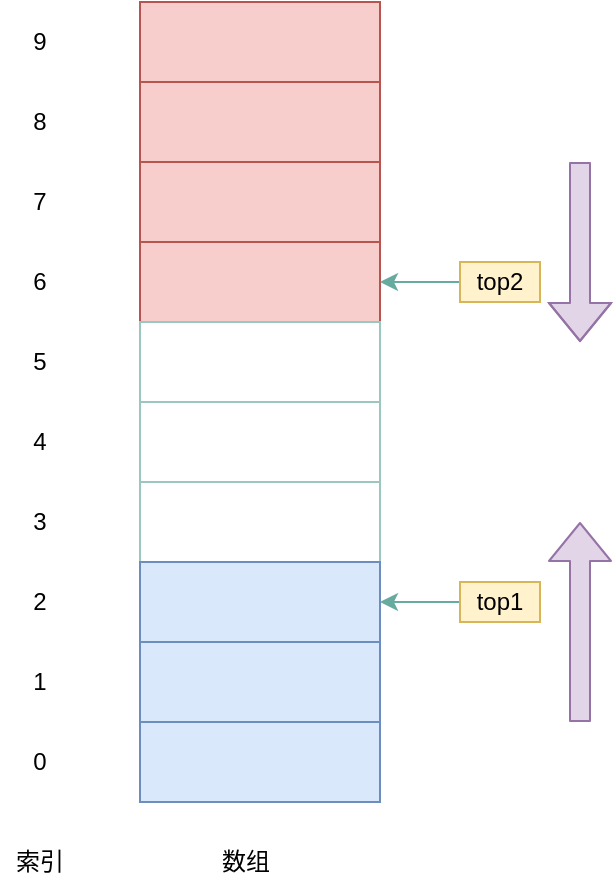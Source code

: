 <mxfile version="12.3.2" type="device" pages="1"><diagram id="Q98RCNjngxEsO4y_ILc-" name="Page-1"><mxGraphModel dx="946" dy="600" grid="1" gridSize="10" guides="1" tooltips="1" connect="1" arrows="1" fold="1" page="1" pageScale="1" pageWidth="827" pageHeight="1169" math="0" shadow="0"><root><mxCell id="0"/><mxCell id="1" parent="0"/><mxCell id="UFuRU1SD1LIcdkDpGnQ3-1" value="" style="rounded=0;whiteSpace=wrap;html=1;strokeColor=#b85450;fillColor=#f8cecc;" vertex="1" parent="1"><mxGeometry x="360" y="120" width="120" height="40" as="geometry"/></mxCell><mxCell id="UFuRU1SD1LIcdkDpGnQ3-2" value="" style="rounded=0;whiteSpace=wrap;html=1;strokeColor=#b85450;fillColor=#f8cecc;" vertex="1" parent="1"><mxGeometry x="360" y="160" width="120" height="40" as="geometry"/></mxCell><mxCell id="UFuRU1SD1LIcdkDpGnQ3-3" value="" style="rounded=0;whiteSpace=wrap;html=1;strokeColor=#9AC7BF;" vertex="1" parent="1"><mxGeometry x="360" y="200" width="120" height="40" as="geometry"/></mxCell><mxCell id="UFuRU1SD1LIcdkDpGnQ3-4" value="" style="rounded=0;whiteSpace=wrap;html=1;strokeColor=#9AC7BF;" vertex="1" parent="1"><mxGeometry x="360" y="240" width="120" height="40" as="geometry"/></mxCell><mxCell id="UFuRU1SD1LIcdkDpGnQ3-5" value="" style="rounded=0;whiteSpace=wrap;html=1;strokeColor=#9AC7BF;" vertex="1" parent="1"><mxGeometry x="360" y="280" width="120" height="40" as="geometry"/></mxCell><mxCell id="UFuRU1SD1LIcdkDpGnQ3-6" value="" style="rounded=0;whiteSpace=wrap;html=1;strokeColor=#6c8ebf;fillColor=#dae8fc;" vertex="1" parent="1"><mxGeometry x="360" y="320" width="120" height="40" as="geometry"/></mxCell><mxCell id="UFuRU1SD1LIcdkDpGnQ3-7" value="" style="rounded=0;whiteSpace=wrap;html=1;strokeColor=#6c8ebf;fillColor=#dae8fc;" vertex="1" parent="1"><mxGeometry x="360" y="360" width="120" height="40" as="geometry"/></mxCell><mxCell id="UFuRU1SD1LIcdkDpGnQ3-8" value="" style="rounded=0;whiteSpace=wrap;html=1;strokeColor=#6c8ebf;fillColor=#dae8fc;" vertex="1" parent="1"><mxGeometry x="360" y="400" width="120" height="40" as="geometry"/></mxCell><mxCell id="UFuRU1SD1LIcdkDpGnQ3-9" value="0" style="text;html=1;strokeColor=none;fillColor=none;align=center;verticalAlign=middle;whiteSpace=wrap;rounded=0;" vertex="1" parent="1"><mxGeometry x="290" y="410" width="40" height="20" as="geometry"/></mxCell><mxCell id="UFuRU1SD1LIcdkDpGnQ3-10" value="1" style="text;html=1;strokeColor=none;fillColor=none;align=center;verticalAlign=middle;whiteSpace=wrap;rounded=0;" vertex="1" parent="1"><mxGeometry x="290" y="370" width="40" height="20" as="geometry"/></mxCell><mxCell id="UFuRU1SD1LIcdkDpGnQ3-11" value="2" style="text;html=1;strokeColor=none;fillColor=none;align=center;verticalAlign=middle;whiteSpace=wrap;rounded=0;" vertex="1" parent="1"><mxGeometry x="290" y="330" width="40" height="20" as="geometry"/></mxCell><mxCell id="UFuRU1SD1LIcdkDpGnQ3-12" value="3" style="text;html=1;strokeColor=none;fillColor=none;align=center;verticalAlign=middle;whiteSpace=wrap;rounded=0;" vertex="1" parent="1"><mxGeometry x="290" y="290" width="40" height="20" as="geometry"/></mxCell><mxCell id="UFuRU1SD1LIcdkDpGnQ3-13" value="4" style="text;html=1;strokeColor=none;fillColor=none;align=center;verticalAlign=middle;whiteSpace=wrap;rounded=0;" vertex="1" parent="1"><mxGeometry x="290" y="250" width="40" height="20" as="geometry"/></mxCell><mxCell id="UFuRU1SD1LIcdkDpGnQ3-14" value="5" style="text;html=1;strokeColor=none;fillColor=none;align=center;verticalAlign=middle;whiteSpace=wrap;rounded=0;" vertex="1" parent="1"><mxGeometry x="290" y="210" width="40" height="20" as="geometry"/></mxCell><mxCell id="UFuRU1SD1LIcdkDpGnQ3-15" value="6" style="text;html=1;strokeColor=none;fillColor=none;align=center;verticalAlign=middle;whiteSpace=wrap;rounded=0;" vertex="1" parent="1"><mxGeometry x="290" y="170" width="40" height="20" as="geometry"/></mxCell><mxCell id="UFuRU1SD1LIcdkDpGnQ3-16" value="7" style="text;html=1;strokeColor=none;fillColor=none;align=center;verticalAlign=middle;whiteSpace=wrap;rounded=0;" vertex="1" parent="1"><mxGeometry x="290" y="130" width="40" height="20" as="geometry"/></mxCell><mxCell id="UFuRU1SD1LIcdkDpGnQ3-17" value="" style="rounded=0;whiteSpace=wrap;html=1;strokeColor=#b85450;fillColor=#f8cecc;" vertex="1" parent="1"><mxGeometry x="360" y="80" width="120" height="40" as="geometry"/></mxCell><mxCell id="UFuRU1SD1LIcdkDpGnQ3-18" value="8" style="text;html=1;strokeColor=none;fillColor=none;align=center;verticalAlign=middle;whiteSpace=wrap;rounded=0;" vertex="1" parent="1"><mxGeometry x="290" y="90" width="40" height="20" as="geometry"/></mxCell><mxCell id="UFuRU1SD1LIcdkDpGnQ3-19" value="" style="rounded=0;whiteSpace=wrap;html=1;strokeColor=#b85450;fillColor=#f8cecc;" vertex="1" parent="1"><mxGeometry x="360" y="40" width="120" height="40" as="geometry"/></mxCell><mxCell id="UFuRU1SD1LIcdkDpGnQ3-20" value="9" style="text;html=1;strokeColor=none;fillColor=none;align=center;verticalAlign=middle;whiteSpace=wrap;rounded=0;" vertex="1" parent="1"><mxGeometry x="290" y="50" width="40" height="20" as="geometry"/></mxCell><mxCell id="UFuRU1SD1LIcdkDpGnQ3-26" style="edgeStyle=orthogonalEdgeStyle;rounded=0;orthogonalLoop=1;jettySize=auto;html=1;entryX=1;entryY=0.5;entryDx=0;entryDy=0;strokeColor=#67AB9F;" edge="1" parent="1" source="UFuRU1SD1LIcdkDpGnQ3-23" target="UFuRU1SD1LIcdkDpGnQ3-6"><mxGeometry relative="1" as="geometry"/></mxCell><mxCell id="UFuRU1SD1LIcdkDpGnQ3-23" value="top1" style="text;html=1;strokeColor=#d6b656;fillColor=#fff2cc;align=center;verticalAlign=middle;whiteSpace=wrap;rounded=0;" vertex="1" parent="1"><mxGeometry x="520" y="330" width="40" height="20" as="geometry"/></mxCell><mxCell id="UFuRU1SD1LIcdkDpGnQ3-27" style="edgeStyle=orthogonalEdgeStyle;rounded=0;orthogonalLoop=1;jettySize=auto;html=1;entryX=1;entryY=0.5;entryDx=0;entryDy=0;strokeColor=#67AB9F;" edge="1" parent="1" source="UFuRU1SD1LIcdkDpGnQ3-24" target="UFuRU1SD1LIcdkDpGnQ3-2"><mxGeometry relative="1" as="geometry"/></mxCell><mxCell id="UFuRU1SD1LIcdkDpGnQ3-24" value="top2" style="text;html=1;strokeColor=#d6b656;fillColor=#fff2cc;align=center;verticalAlign=middle;whiteSpace=wrap;rounded=0;" vertex="1" parent="1"><mxGeometry x="520" y="170" width="40" height="20" as="geometry"/></mxCell><mxCell id="UFuRU1SD1LIcdkDpGnQ3-28" value="" style="shape=flexArrow;endArrow=classic;html=1;fillColor=#e1d5e7;strokeColor=#9673a6;" edge="1" parent="1"><mxGeometry width="50" height="50" relative="1" as="geometry"><mxPoint x="580" y="120" as="sourcePoint"/><mxPoint x="580" y="210" as="targetPoint"/><Array as="points"><mxPoint x="580" y="150"/></Array></mxGeometry></mxCell><mxCell id="UFuRU1SD1LIcdkDpGnQ3-29" value="" style="shape=flexArrow;endArrow=classic;html=1;fillColor=#e1d5e7;strokeColor=#9673a6;" edge="1" parent="1"><mxGeometry width="50" height="50" relative="1" as="geometry"><mxPoint x="580" y="400" as="sourcePoint"/><mxPoint x="580" y="300" as="targetPoint"/></mxGeometry></mxCell><mxCell id="UFuRU1SD1LIcdkDpGnQ3-30" value="索引" style="text;html=1;strokeColor=none;fillColor=none;align=center;verticalAlign=middle;whiteSpace=wrap;rounded=0;" vertex="1" parent="1"><mxGeometry x="290" y="460" width="40" height="20" as="geometry"/></mxCell><mxCell id="UFuRU1SD1LIcdkDpGnQ3-31" value="数组" style="text;html=1;strokeColor=none;fillColor=none;align=center;verticalAlign=middle;whiteSpace=wrap;rounded=0;" vertex="1" parent="1"><mxGeometry x="393" y="460" width="40" height="20" as="geometry"/></mxCell></root></mxGraphModel></diagram></mxfile>